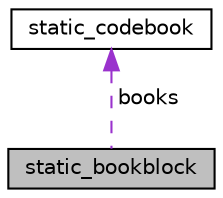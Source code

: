 digraph "static_bookblock"
{
  edge [fontname="Helvetica",fontsize="10",labelfontname="Helvetica",labelfontsize="10"];
  node [fontname="Helvetica",fontsize="10",shape=record];
  Node1 [label="static_bookblock",height=0.2,width=0.4,color="black", fillcolor="grey75", style="filled", fontcolor="black"];
  Node2 -> Node1 [dir="back",color="darkorchid3",fontsize="10",style="dashed",label=" books" ,fontname="Helvetica"];
  Node2 [label="static_codebook",height=0.2,width=0.4,color="black", fillcolor="white", style="filled",URL="$structstatic__codebook.html"];
}
